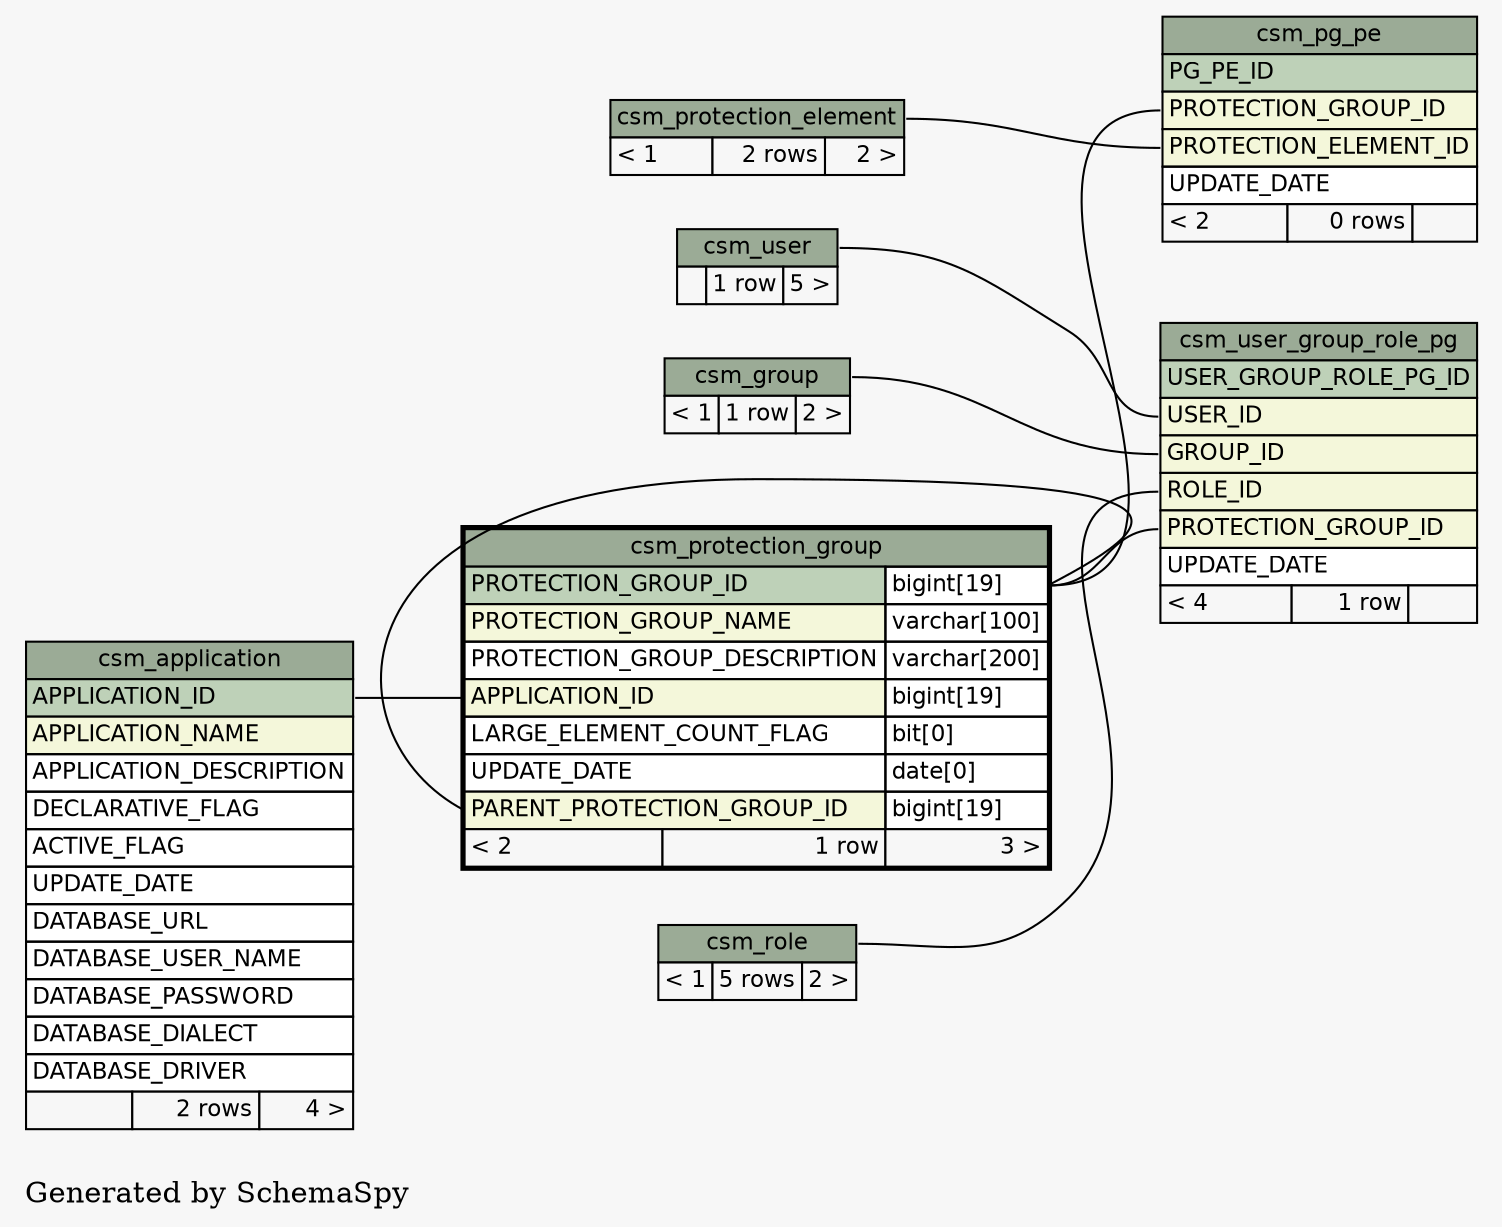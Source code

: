 // dot 2.16.1 on Linux 2.6.25.6-27.fc8
digraph "twoDegreesRelationshipsGraph" {
  graph [
    rankdir="RL"
    bgcolor="#f7f7f7"
    label="\nGenerated by SchemaSpy"
    labeljust="l"
  ];
  node [
    fontname="Helvetica"
    fontsize="11"
    shape="plaintext"
  ];
  edge [
    arrowsize="0.8"
  ];
  "csm_pg_pe":"PROTECTION_ELEMENT_ID":w -> "csm_protection_element":"csm_protection_element.heading":e [arrowtail=crowtee arrowhead=none];
  "csm_pg_pe":"PROTECTION_GROUP_ID":w -> "csm_protection_group":"PROTECTION_GROUP_ID.type":e [arrowtail=crowtee arrowhead=none];
  "csm_protection_group":"APPLICATION_ID":w -> "csm_application":"APPLICATION_ID":e [arrowtail=crowtee arrowhead=none];
  "csm_protection_group":"PARENT_PROTECTION_GROUP_ID":w -> "csm_protection_group":"PROTECTION_GROUP_ID.type":e [arrowtail=crowodot arrowhead=none];
  "csm_user_group_role_pg":"GROUP_ID":w -> "csm_group":"csm_group.heading":e [arrowtail=crowodot arrowhead=none];
  "csm_user_group_role_pg":"PROTECTION_GROUP_ID":w -> "csm_protection_group":"PROTECTION_GROUP_ID.type":e [arrowtail=crowtee arrowhead=none];
  "csm_user_group_role_pg":"ROLE_ID":w -> "csm_role":"csm_role.heading":e [arrowtail=crowtee arrowhead=none];
  "csm_user_group_role_pg":"USER_ID":w -> "csm_user":"csm_user.heading":e [arrowtail=crowodot arrowhead=none];
  "csm_application" [
    label=<
    <TABLE BORDER="0" CELLBORDER="1" CELLSPACING="0" BGCOLOR="#ffffff">
      <TR><TD PORT="csm_application.heading" COLSPAN="3" BGCOLOR="#9bab96" ALIGN="CENTER">csm_application</TD></TR>
      <TR><TD PORT="APPLICATION_ID" COLSPAN="3" BGCOLOR="#bed1b8" ALIGN="LEFT">APPLICATION_ID</TD></TR>
      <TR><TD PORT="APPLICATION_NAME" COLSPAN="3" BGCOLOR="#f4f7da" ALIGN="LEFT">APPLICATION_NAME</TD></TR>
      <TR><TD PORT="APPLICATION_DESCRIPTION" COLSPAN="3" ALIGN="LEFT">APPLICATION_DESCRIPTION</TD></TR>
      <TR><TD PORT="DECLARATIVE_FLAG" COLSPAN="3" ALIGN="LEFT">DECLARATIVE_FLAG</TD></TR>
      <TR><TD PORT="ACTIVE_FLAG" COLSPAN="3" ALIGN="LEFT">ACTIVE_FLAG</TD></TR>
      <TR><TD PORT="UPDATE_DATE" COLSPAN="3" ALIGN="LEFT">UPDATE_DATE</TD></TR>
      <TR><TD PORT="DATABASE_URL" COLSPAN="3" ALIGN="LEFT">DATABASE_URL</TD></TR>
      <TR><TD PORT="DATABASE_USER_NAME" COLSPAN="3" ALIGN="LEFT">DATABASE_USER_NAME</TD></TR>
      <TR><TD PORT="DATABASE_PASSWORD" COLSPAN="3" ALIGN="LEFT">DATABASE_PASSWORD</TD></TR>
      <TR><TD PORT="DATABASE_DIALECT" COLSPAN="3" ALIGN="LEFT">DATABASE_DIALECT</TD></TR>
      <TR><TD PORT="DATABASE_DRIVER" COLSPAN="3" ALIGN="LEFT">DATABASE_DRIVER</TD></TR>
      <TR><TD ALIGN="LEFT" BGCOLOR="#f7f7f7">  </TD><TD ALIGN="RIGHT" BGCOLOR="#f7f7f7">2 rows</TD><TD ALIGN="RIGHT" BGCOLOR="#f7f7f7">4 &gt;</TD></TR>
    </TABLE>>
    URL="csm_application.html#graph"
    tooltip="csm_application"
  ];
  "csm_group" [
    label=<
    <TABLE BORDER="0" CELLBORDER="1" CELLSPACING="0" BGCOLOR="#ffffff">
      <TR><TD PORT="csm_group.heading" COLSPAN="3" BGCOLOR="#9bab96" ALIGN="CENTER">csm_group</TD></TR>
      <TR><TD ALIGN="LEFT" BGCOLOR="#f7f7f7">&lt; 1</TD><TD ALIGN="RIGHT" BGCOLOR="#f7f7f7">1 row</TD><TD ALIGN="RIGHT" BGCOLOR="#f7f7f7">2 &gt;</TD></TR>
    </TABLE>>
    URL="csm_group.html#graph"
    tooltip="csm_group"
  ];
  "csm_pg_pe" [
    label=<
    <TABLE BORDER="0" CELLBORDER="1" CELLSPACING="0" BGCOLOR="#ffffff">
      <TR><TD PORT="csm_pg_pe.heading" COLSPAN="3" BGCOLOR="#9bab96" ALIGN="CENTER">csm_pg_pe</TD></TR>
      <TR><TD PORT="PG_PE_ID" COLSPAN="3" BGCOLOR="#bed1b8" ALIGN="LEFT">PG_PE_ID</TD></TR>
      <TR><TD PORT="PROTECTION_GROUP_ID" COLSPAN="3" BGCOLOR="#f4f7da" ALIGN="LEFT">PROTECTION_GROUP_ID</TD></TR>
      <TR><TD PORT="PROTECTION_ELEMENT_ID" COLSPAN="3" BGCOLOR="#f4f7da" ALIGN="LEFT">PROTECTION_ELEMENT_ID</TD></TR>
      <TR><TD PORT="UPDATE_DATE" COLSPAN="3" ALIGN="LEFT">UPDATE_DATE</TD></TR>
      <TR><TD ALIGN="LEFT" BGCOLOR="#f7f7f7">&lt; 2</TD><TD ALIGN="RIGHT" BGCOLOR="#f7f7f7">0 rows</TD><TD ALIGN="RIGHT" BGCOLOR="#f7f7f7">  </TD></TR>
    </TABLE>>
    URL="csm_pg_pe.html#graph"
    tooltip="csm_pg_pe"
  ];
  "csm_protection_element" [
    label=<
    <TABLE BORDER="0" CELLBORDER="1" CELLSPACING="0" BGCOLOR="#ffffff">
      <TR><TD PORT="csm_protection_element.heading" COLSPAN="3" BGCOLOR="#9bab96" ALIGN="CENTER">csm_protection_element</TD></TR>
      <TR><TD ALIGN="LEFT" BGCOLOR="#f7f7f7">&lt; 1</TD><TD ALIGN="RIGHT" BGCOLOR="#f7f7f7">2 rows</TD><TD ALIGN="RIGHT" BGCOLOR="#f7f7f7">2 &gt;</TD></TR>
    </TABLE>>
    URL="csm_protection_element.html#graph"
    tooltip="csm_protection_element"
  ];
  "csm_protection_group" [
    label=<
    <TABLE BORDER="2" CELLBORDER="1" CELLSPACING="0" BGCOLOR="#ffffff">
      <TR><TD PORT="csm_protection_group.heading" COLSPAN="3" BGCOLOR="#9bab96" ALIGN="CENTER">csm_protection_group</TD></TR>
      <TR><TD PORT="PROTECTION_GROUP_ID" COLSPAN="2" BGCOLOR="#bed1b8" ALIGN="LEFT">PROTECTION_GROUP_ID</TD><TD PORT="PROTECTION_GROUP_ID.type" ALIGN="LEFT">bigint[19]</TD></TR>
      <TR><TD PORT="PROTECTION_GROUP_NAME" COLSPAN="2" BGCOLOR="#f4f7da" ALIGN="LEFT">PROTECTION_GROUP_NAME</TD><TD PORT="PROTECTION_GROUP_NAME.type" ALIGN="LEFT">varchar[100]</TD></TR>
      <TR><TD PORT="PROTECTION_GROUP_DESCRIPTION" COLSPAN="2" ALIGN="LEFT">PROTECTION_GROUP_DESCRIPTION</TD><TD PORT="PROTECTION_GROUP_DESCRIPTION.type" ALIGN="LEFT">varchar[200]</TD></TR>
      <TR><TD PORT="APPLICATION_ID" COLSPAN="2" BGCOLOR="#f4f7da" ALIGN="LEFT">APPLICATION_ID</TD><TD PORT="APPLICATION_ID.type" ALIGN="LEFT">bigint[19]</TD></TR>
      <TR><TD PORT="LARGE_ELEMENT_COUNT_FLAG" COLSPAN="2" ALIGN="LEFT">LARGE_ELEMENT_COUNT_FLAG</TD><TD PORT="LARGE_ELEMENT_COUNT_FLAG.type" ALIGN="LEFT">bit[0]</TD></TR>
      <TR><TD PORT="UPDATE_DATE" COLSPAN="2" ALIGN="LEFT">UPDATE_DATE</TD><TD PORT="UPDATE_DATE.type" ALIGN="LEFT">date[0]</TD></TR>
      <TR><TD PORT="PARENT_PROTECTION_GROUP_ID" COLSPAN="2" BGCOLOR="#f4f7da" ALIGN="LEFT">PARENT_PROTECTION_GROUP_ID</TD><TD PORT="PARENT_PROTECTION_GROUP_ID.type" ALIGN="LEFT">bigint[19]</TD></TR>
      <TR><TD ALIGN="LEFT" BGCOLOR="#f7f7f7">&lt; 2</TD><TD ALIGN="RIGHT" BGCOLOR="#f7f7f7">1 row</TD><TD ALIGN="RIGHT" BGCOLOR="#f7f7f7">3 &gt;</TD></TR>
    </TABLE>>
    URL="csm_protection_group.html#"
    tooltip="csm_protection_group"
  ];
  "csm_role" [
    label=<
    <TABLE BORDER="0" CELLBORDER="1" CELLSPACING="0" BGCOLOR="#ffffff">
      <TR><TD PORT="csm_role.heading" COLSPAN="3" BGCOLOR="#9bab96" ALIGN="CENTER">csm_role</TD></TR>
      <TR><TD ALIGN="LEFT" BGCOLOR="#f7f7f7">&lt; 1</TD><TD ALIGN="RIGHT" BGCOLOR="#f7f7f7">5 rows</TD><TD ALIGN="RIGHT" BGCOLOR="#f7f7f7">2 &gt;</TD></TR>
    </TABLE>>
    URL="csm_role.html#graph"
    tooltip="csm_role"
  ];
  "csm_user" [
    label=<
    <TABLE BORDER="0" CELLBORDER="1" CELLSPACING="0" BGCOLOR="#ffffff">
      <TR><TD PORT="csm_user.heading" COLSPAN="3" BGCOLOR="#9bab96" ALIGN="CENTER">csm_user</TD></TR>
      <TR><TD ALIGN="LEFT" BGCOLOR="#f7f7f7">  </TD><TD ALIGN="RIGHT" BGCOLOR="#f7f7f7">1 row</TD><TD ALIGN="RIGHT" BGCOLOR="#f7f7f7">5 &gt;</TD></TR>
    </TABLE>>
    URL="csm_user.html#graph"
    tooltip="csm_user"
  ];
  "csm_user_group_role_pg" [
    label=<
    <TABLE BORDER="0" CELLBORDER="1" CELLSPACING="0" BGCOLOR="#ffffff">
      <TR><TD PORT="csm_user_group_role_pg.heading" COLSPAN="3" BGCOLOR="#9bab96" ALIGN="CENTER">csm_user_group_role_pg</TD></TR>
      <TR><TD PORT="USER_GROUP_ROLE_PG_ID" COLSPAN="3" BGCOLOR="#bed1b8" ALIGN="LEFT">USER_GROUP_ROLE_PG_ID</TD></TR>
      <TR><TD PORT="USER_ID" COLSPAN="3" BGCOLOR="#f4f7da" ALIGN="LEFT">USER_ID</TD></TR>
      <TR><TD PORT="GROUP_ID" COLSPAN="3" BGCOLOR="#f4f7da" ALIGN="LEFT">GROUP_ID</TD></TR>
      <TR><TD PORT="ROLE_ID" COLSPAN="3" BGCOLOR="#f4f7da" ALIGN="LEFT">ROLE_ID</TD></TR>
      <TR><TD PORT="PROTECTION_GROUP_ID" COLSPAN="3" BGCOLOR="#f4f7da" ALIGN="LEFT">PROTECTION_GROUP_ID</TD></TR>
      <TR><TD PORT="UPDATE_DATE" COLSPAN="3" ALIGN="LEFT">UPDATE_DATE</TD></TR>
      <TR><TD ALIGN="LEFT" BGCOLOR="#f7f7f7">&lt; 4</TD><TD ALIGN="RIGHT" BGCOLOR="#f7f7f7">1 row</TD><TD ALIGN="RIGHT" BGCOLOR="#f7f7f7">  </TD></TR>
    </TABLE>>
    URL="csm_user_group_role_pg.html#graph"
    tooltip="csm_user_group_role_pg"
  ];
}
